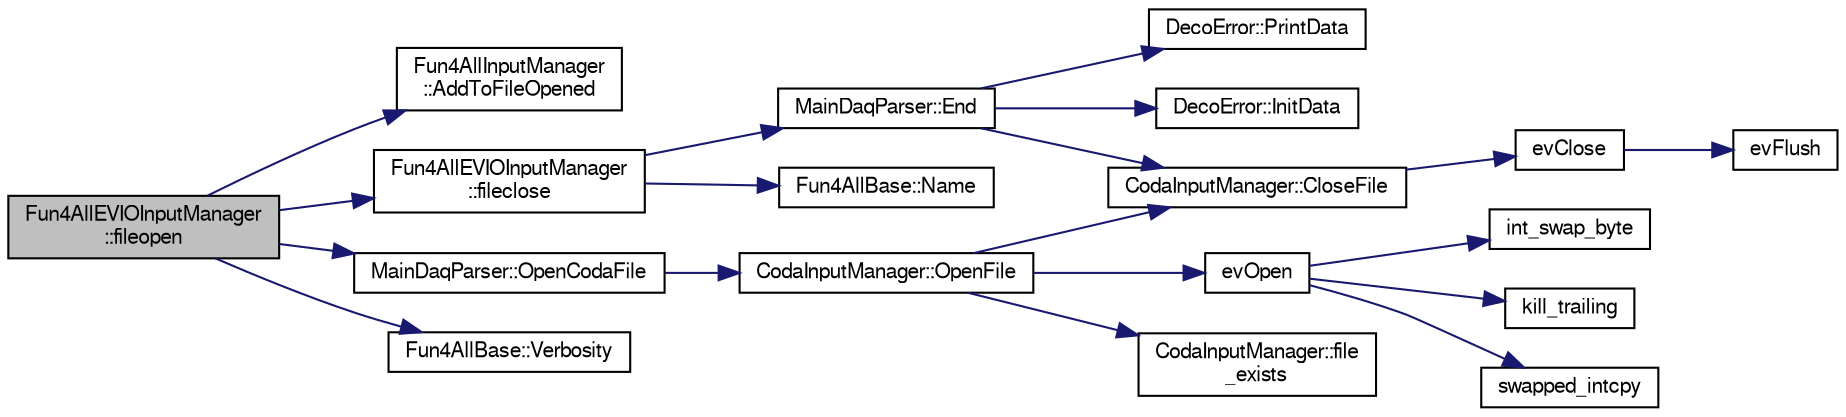 digraph "Fun4AllEVIOInputManager::fileopen"
{
  bgcolor="transparent";
  edge [fontname="FreeSans",fontsize="10",labelfontname="FreeSans",labelfontsize="10"];
  node [fontname="FreeSans",fontsize="10",shape=record];
  rankdir="LR";
  Node1 [label="Fun4AllEVIOInputManager\l::fileopen",height=0.2,width=0.4,color="black", fillcolor="grey75", style="filled" fontcolor="black"];
  Node1 -> Node2 [color="midnightblue",fontsize="10",style="solid",fontname="FreeSans"];
  Node2 [label="Fun4AllInputManager\l::AddToFileOpened",height=0.2,width=0.4,color="black",URL="$d4/da9/classFun4AllInputManager.html#a98ac3fb04956625a423ef41a3909ba27"];
  Node1 -> Node3 [color="midnightblue",fontsize="10",style="solid",fontname="FreeSans"];
  Node3 [label="Fun4AllEVIOInputManager\l::fileclose",height=0.2,width=0.4,color="black",URL="$d3/d97/classFun4AllEVIOInputManager.html#aca6fa35ad65d77d32c361bdf4f2b6759"];
  Node3 -> Node4 [color="midnightblue",fontsize="10",style="solid",fontname="FreeSans"];
  Node4 [label="MainDaqParser::End",height=0.2,width=0.4,color="black",URL="$df/dcd/classMainDaqParser.html#ade90d9a3b3b05b89cc47a4bc4f1b194c"];
  Node4 -> Node5 [color="midnightblue",fontsize="10",style="solid",fontname="FreeSans"];
  Node5 [label="CodaInputManager::CloseFile",height=0.2,width=0.4,color="black",URL="$d9/de8/classCodaInputManager.html#a683d92ec87ad857149fcabc1e7d8471a"];
  Node5 -> Node6 [color="midnightblue",fontsize="10",style="solid",fontname="FreeSans"];
  Node6 [label="evClose",height=0.2,width=0.4,color="black",URL="$d9/dca/evio_8c.html#a2f48414e60ed98e36184c0d714927134"];
  Node6 -> Node7 [color="midnightblue",fontsize="10",style="solid",fontname="FreeSans"];
  Node7 [label="evFlush",height=0.2,width=0.4,color="black",URL="$d9/dca/evio_8c.html#acb33f16a6cc76b4da916bfd03181de96"];
  Node4 -> Node8 [color="midnightblue",fontsize="10",style="solid",fontname="FreeSans"];
  Node8 [label="DecoError::PrintData",height=0.2,width=0.4,color="black",URL="$d3/d6b/classDecoError.html#a6e598b6cd3a4a17f7193031f2dfdca1e"];
  Node4 -> Node9 [color="midnightblue",fontsize="10",style="solid",fontname="FreeSans"];
  Node9 [label="DecoError::InitData",height=0.2,width=0.4,color="black",URL="$d3/d6b/classDecoError.html#a8ea670df7e092ef7ab05de0ffb383d41"];
  Node3 -> Node10 [color="midnightblue",fontsize="10",style="solid",fontname="FreeSans"];
  Node10 [label="Fun4AllBase::Name",height=0.2,width=0.4,color="black",URL="$d5/dec/classFun4AllBase.html#a41f9ac377743d046f590617fd6f4f0ed",tooltip="Returns the name of this module. "];
  Node1 -> Node11 [color="midnightblue",fontsize="10",style="solid",fontname="FreeSans"];
  Node11 [label="MainDaqParser::OpenCodaFile",height=0.2,width=0.4,color="black",URL="$df/dcd/classMainDaqParser.html#afc604e499880357a56d30951e7a2124e"];
  Node11 -> Node12 [color="midnightblue",fontsize="10",style="solid",fontname="FreeSans"];
  Node12 [label="CodaInputManager::OpenFile",height=0.2,width=0.4,color="black",URL="$d9/de8/classCodaInputManager.html#a010f2f99cd72b21042c534a0236c3151"];
  Node12 -> Node5 [color="midnightblue",fontsize="10",style="solid",fontname="FreeSans"];
  Node12 -> Node13 [color="midnightblue",fontsize="10",style="solid",fontname="FreeSans"];
  Node13 [label="evOpen",height=0.2,width=0.4,color="black",URL="$d9/dca/evio_8c.html#abe7e79c9336111cd6aeb9d8f37fd1101"];
  Node13 -> Node14 [color="midnightblue",fontsize="10",style="solid",fontname="FreeSans"];
  Node14 [label="int_swap_byte",height=0.2,width=0.4,color="black",URL="$d9/dca/evio_8c.html#af1412e237e0cf96798f8ee8c3e87b9cc"];
  Node13 -> Node15 [color="midnightblue",fontsize="10",style="solid",fontname="FreeSans"];
  Node15 [label="kill_trailing",height=0.2,width=0.4,color="black",URL="$d9/dca/evio_8c.html#ac64821bbb60806b36efae710468d2b31"];
  Node13 -> Node16 [color="midnightblue",fontsize="10",style="solid",fontname="FreeSans"];
  Node16 [label="swapped_intcpy",height=0.2,width=0.4,color="black",URL="$d9/dca/evio_8c.html#a8941d1ffdddcc0ce2d4612dc50fcd52f"];
  Node12 -> Node17 [color="midnightblue",fontsize="10",style="solid",fontname="FreeSans"];
  Node17 [label="CodaInputManager::file\l_exists",height=0.2,width=0.4,color="black",URL="$d9/de8/classCodaInputManager.html#a4d6d936d724f91a01c136a3177ab9f59"];
  Node1 -> Node18 [color="midnightblue",fontsize="10",style="solid",fontname="FreeSans"];
  Node18 [label="Fun4AllBase::Verbosity",height=0.2,width=0.4,color="black",URL="$d5/dec/classFun4AllBase.html#a8a5c77a92bdac6bc043476e132379a40",tooltip="Gets the verbosity of this module. "];
}
